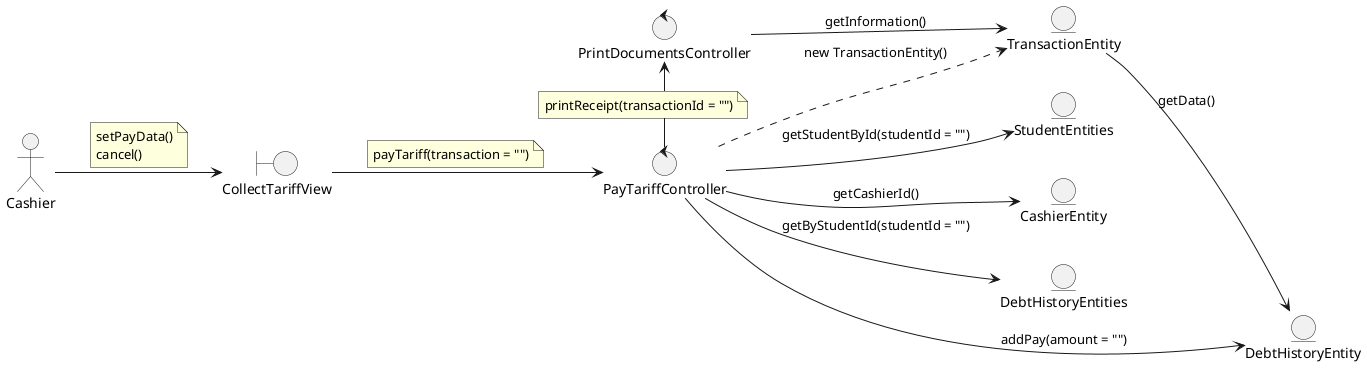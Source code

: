 @startuml
left to right direction

actor Cashier

boundary CollectTariffView

control PayTariffController
control PrintDocumentsController

entity StudentEntities
entity TransactionEntity
entity CashierEntity
entity DebtHistoryEntities
entity DebtHistoryEntity



'--- Actor relations ---
Cashier --> CollectTariffView
note on link
    setPayData()
    cancel()
end note


'--- Views relations ---
CollectTariffView --> PayTariffController
note on link
    payTariff(transaction = "")
end note

'--- Controllers relations ---
PayTariffController --> StudentEntities : getStudentById(studentId = "")
PayTariffController ..> TransactionEntity : new TransactionEntity()
PayTariffController --> DebtHistoryEntities : getByStudentId(studentId = "")
PayTariffController --> DebtHistoryEntity : addPay(amount = "")
PayTariffController --> CashierEntity : getCashierId()

PayTariffController -left-> PrintDocumentsController
note on link
    printReceipt(transactionId = "")
end note

PrintDocumentsController --> TransactionEntity : getInformation()

'--- Entity relations ---
TransactionEntity --> DebtHistoryEntity : getData()

@enduml